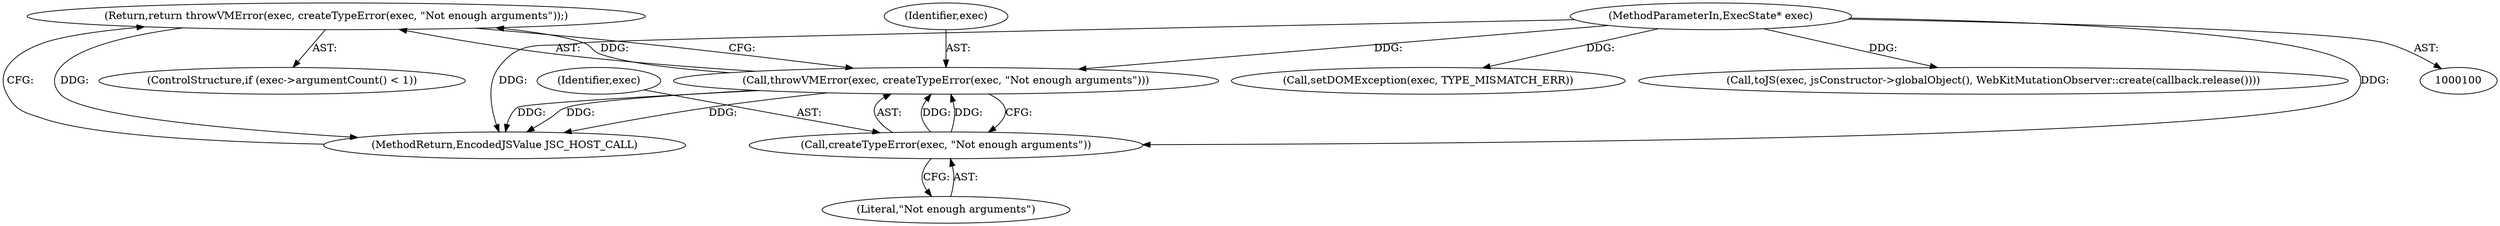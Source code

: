 digraph "1_Chrome_b944f670bb7a8a919daac497a4ea0536c954c201_5@del" {
"1000107" [label="(Return,return throwVMError(exec, createTypeError(exec, \"Not enough arguments\"));)"];
"1000108" [label="(Call,throwVMError(exec, createTypeError(exec, \"Not enough arguments\")))"];
"1000110" [label="(Call,createTypeError(exec, \"Not enough arguments\"))"];
"1000101" [label="(MethodParameterIn,ExecState* exec)"];
"1000121" [label="(Call,setDOMException(exec, TYPE_MISMATCH_ERR))"];
"1000111" [label="(Identifier,exec)"];
"1000107" [label="(Return,return throwVMError(exec, createTypeError(exec, \"Not enough arguments\"));)"];
"1000137" [label="(Call,toJS(exec, jsConstructor->globalObject(), WebKitMutationObserver::create(callback.release())))"];
"1000110" [label="(Call,createTypeError(exec, \"Not enough arguments\"))"];
"1000101" [label="(MethodParameterIn,ExecState* exec)"];
"1000109" [label="(Identifier,exec)"];
"1000112" [label="(Literal,\"Not enough arguments\")"];
"1000103" [label="(ControlStructure,if (exec->argumentCount() < 1))"];
"1000142" [label="(MethodReturn,EncodedJSValue JSC_HOST_CALL)"];
"1000108" [label="(Call,throwVMError(exec, createTypeError(exec, \"Not enough arguments\")))"];
"1000107" -> "1000103"  [label="AST: "];
"1000107" -> "1000108"  [label="CFG: "];
"1000108" -> "1000107"  [label="AST: "];
"1000142" -> "1000107"  [label="CFG: "];
"1000107" -> "1000142"  [label="DDG: "];
"1000108" -> "1000107"  [label="DDG: "];
"1000108" -> "1000110"  [label="CFG: "];
"1000109" -> "1000108"  [label="AST: "];
"1000110" -> "1000108"  [label="AST: "];
"1000108" -> "1000142"  [label="DDG: "];
"1000108" -> "1000142"  [label="DDG: "];
"1000108" -> "1000142"  [label="DDG: "];
"1000110" -> "1000108"  [label="DDG: "];
"1000110" -> "1000108"  [label="DDG: "];
"1000101" -> "1000108"  [label="DDG: "];
"1000110" -> "1000112"  [label="CFG: "];
"1000111" -> "1000110"  [label="AST: "];
"1000112" -> "1000110"  [label="AST: "];
"1000101" -> "1000110"  [label="DDG: "];
"1000101" -> "1000100"  [label="AST: "];
"1000101" -> "1000142"  [label="DDG: "];
"1000101" -> "1000121"  [label="DDG: "];
"1000101" -> "1000137"  [label="DDG: "];
}
